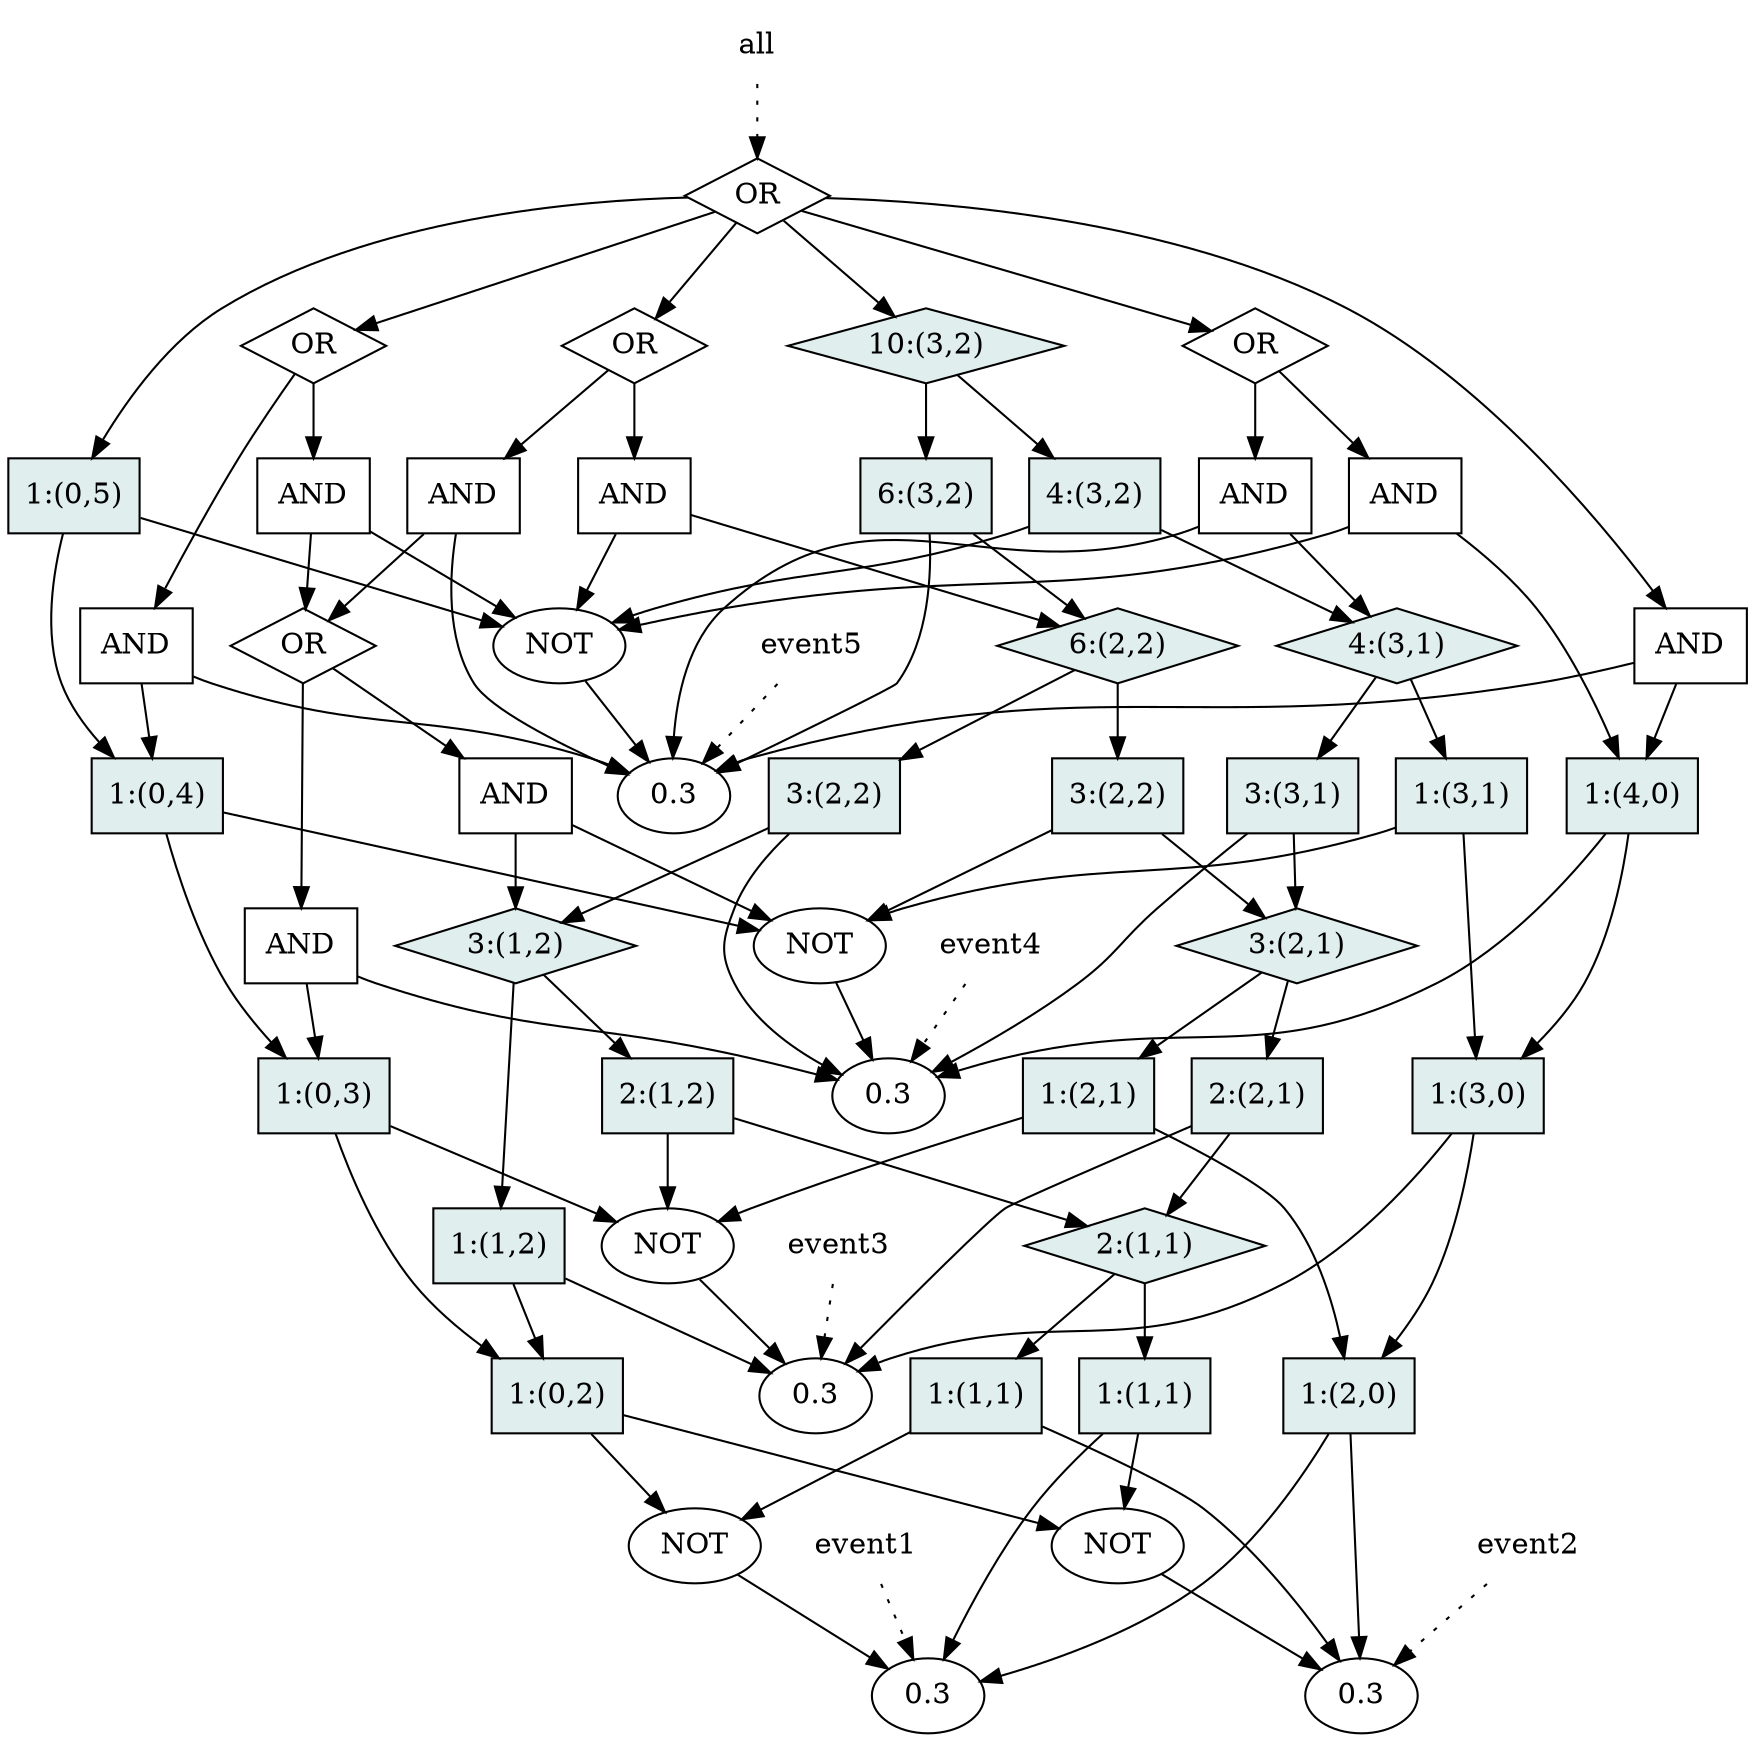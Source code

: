 digraph GP {
1 [label="0.3", shape="ellipse", style="filled", fillcolor="white"];
2 [label="0.3", shape="ellipse", style="filled", fillcolor="white"];
3 [label="1:(0,2)", shape="box", style="filled", fillcolor="azure2"];
-1 [label="NOT"];
-1 -> 1;
3 -> -1;
-2 [label="NOT"];
-2 -> 2;
3 -> -2;
4 [label="0.3", shape="ellipse", style="filled", fillcolor="white"];
5 [label="1:(0,3)", shape="box", style="filled", fillcolor="azure2"];
5 -> 3;
-4 [label="NOT"];
-4 -> 4;
5 -> -4;
6 [label="0.3", shape="ellipse", style="filled", fillcolor="white"];
7 [label="1:(0,4)", shape="box", style="filled", fillcolor="azure2"];
-6 [label="NOT"];
-6 -> 6;
7 -> -6;
7 -> 5;
8 [label="0.3", shape="ellipse", style="filled", fillcolor="white"];
9 [label="1:(0,5)", shape="box", style="filled", fillcolor="azure2"];
-8 [label="NOT"];
-8 -> 8;
9 -> -8;
9 -> 7;
10 [label="AND", shape="box", style="filled", fillcolor="white"];
10 -> 8;
10 -> 7;
11 [label="AND", shape="box", style="filled", fillcolor="white"];
11 -> 5;
11 -> 6;
12 [label="1:(1,2)", shape="box", style="filled", fillcolor="azure2"];
12 -> 3;
12 -> 4;
13 [label="1:(1,1)", shape="box", style="filled", fillcolor="azure2"];
13 -> 2;
13 -> -1;
14 [label="1:(1,1)", shape="box", style="filled", fillcolor="azure2"];
14 -> 1;
14 -> -2;
15 [label="2:(1,1)", shape="diamond", style="filled", fillcolor="azure2"];
15 -> 13;
15 -> 14;
16 [label="2:(1,2)", shape="box", style="filled", fillcolor="azure2"];
16 -> -4;
16 -> 15;
17 [label="3:(1,2)", shape="diamond", style="filled", fillcolor="azure2"];
17 -> 16;
17 -> 12;
18 [label="AND", shape="box", style="filled", fillcolor="white"];
18 -> 17;
18 -> -6;
19 [label="OR", shape="diamond", style="filled", fillcolor="white"];
 19 -> 18;
19 -> 11;
20 [label="AND", shape="box", style="filled", fillcolor="white"];
20 -> -8;
20 -> 19;
21 [label="OR", shape="diamond", style="filled", fillcolor="white"];
 21 -> 10;
21 -> 20;
22 [label="AND", shape="box", style="filled", fillcolor="white"];
22 -> 8;
22 -> 19;
23 [label="3:(2,2)", shape="box", style="filled", fillcolor="azure2"];
23 -> 17;
23 -> 6;
24 [label="2:(2,1)", shape="box", style="filled", fillcolor="azure2"];
24 -> 4;
24 -> 15;
25 [label="1:(2,0)", shape="box", style="filled", fillcolor="azure2"];
25 -> 1;
25 -> 2;
26 [label="1:(2,1)", shape="box", style="filled", fillcolor="azure2"];
26 -> 25;
26 -> -4;
27 [label="3:(2,1)", shape="diamond", style="filled", fillcolor="azure2"];
27 -> 24;
27 -> 26;
28 [label="3:(2,2)", shape="box", style="filled", fillcolor="azure2"];
28 -> -6;
28 -> 27;
29 [label="6:(2,2)", shape="diamond", style="filled", fillcolor="azure2"];
29 -> 28;
29 -> 23;
30 [label="AND", shape="box", style="filled", fillcolor="white"];
30 -> -8;
30 -> 29;
31 [label="OR", shape="diamond", style="filled", fillcolor="white"];
 31 -> 22;
31 -> 30;
32 [label="6:(3,2)", shape="box", style="filled", fillcolor="azure2"];
32 -> 8;
32 -> 29;
33 [label="3:(3,1)", shape="box", style="filled", fillcolor="azure2"];
33 -> 27;
33 -> 6;
34 [label="1:(3,0)", shape="box", style="filled", fillcolor="azure2"];
34 -> 25;
34 -> 4;
35 [label="1:(3,1)", shape="box", style="filled", fillcolor="azure2"];
35 -> 34;
35 -> -6;
36 [label="4:(3,1)", shape="diamond", style="filled", fillcolor="azure2"];
36 -> 33;
36 -> 35;
37 [label="4:(3,2)", shape="box", style="filled", fillcolor="azure2"];
37 -> -8;
37 -> 36;
38 [label="10:(3,2)", shape="diamond", style="filled", fillcolor="azure2"];
38 -> 32;
38 -> 37;
39 [label="AND", shape="box", style="filled", fillcolor="white"];
39 -> 8;
39 -> 36;
40 [label="1:(4,0)", shape="box", style="filled", fillcolor="azure2"];
40 -> 34;
40 -> 6;
41 [label="AND", shape="box", style="filled", fillcolor="white"];
41 -> 40;
41 -> -8;
42 [label="OR", shape="diamond", style="filled", fillcolor="white"];
 42 -> 41;
42 -> 39;
43 [label="AND", shape="box", style="filled", fillcolor="white"];
43 -> 40;
43 -> 8;
44 [label="OR", shape="diamond", style="filled", fillcolor="white"];
 44 -> 38;
44 -> 9;
44 -> 42;
44 -> 43;
44 -> 21;
44 -> 31;
q_0 [ label="event1", shape="plaintext" ];
q_0 -> 1 [style="dotted" ];
q_1 [ label="event3", shape="plaintext" ];
q_1 -> 4 [style="dotted" ];
q_2 [ label="event5", shape="plaintext" ];
q_2 -> 8 [style="dotted" ];
q_3 [ label="event4", shape="plaintext" ];
q_3 -> 6 [style="dotted" ];
q_4 [ label="all", shape="plaintext" ];
q_4 -> 44 [style="dotted" ];
q_5 [ label="event2", shape="plaintext" ];
q_5 -> 2 [style="dotted" ];
}
